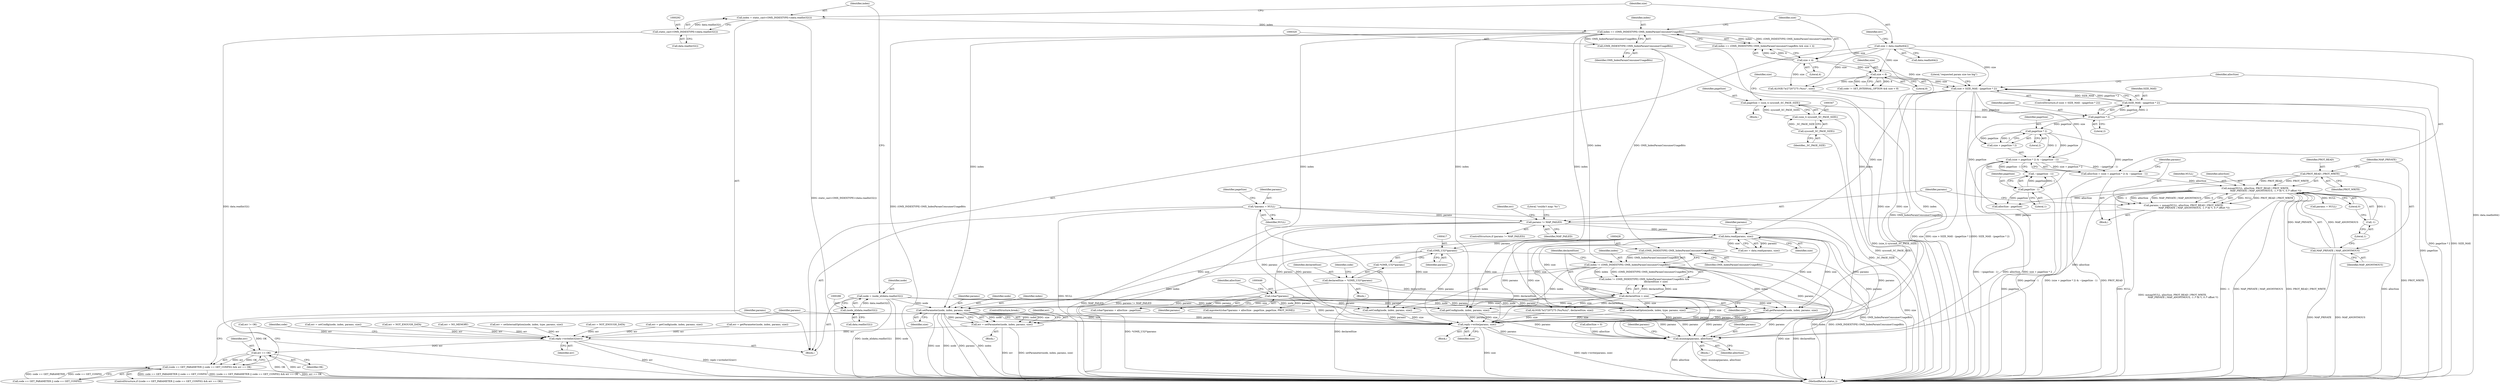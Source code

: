 digraph "0_Android_db829699d3293f254a7387894303451a91278986@pointer" {
"1000468" [label="(Call,setParameter(node, index, params, size))"];
"1000283" [label="(Call,node = (node_id)data.readInt32())"];
"1000285" [label="(Call,(node_id)data.readInt32())"];
"1000317" [label="(Call,index == (OMX_INDEXTYPE) OMX_IndexParamConsumerUsageBits)"];
"1000289" [label="(Call,index = static_cast<OMX_INDEXTYPE>(data.readInt32()))"];
"1000291" [label="(Call,static_cast<OMX_INDEXTYPE>(data.readInt32()))"];
"1000319" [label="(Call,(OMX_INDEXTYPE) OMX_IndexParamConsumerUsageBits)"];
"1000425" [label="(Call,index != (OMX_INDEXTYPE) OMX_IndexParamConsumerUsageBits)"];
"1000427" [label="(Call,(OMX_INDEXTYPE) OMX_IndexParamConsumerUsageBits)"];
"1000445" [label="(Call,(char*)params)"];
"1000416" [label="(Call,(OMX_U32*)params)"];
"1000396" [label="(Call,data.read(params, size))"];
"1000390" [label="(Call,params != MAP_FAILED)"];
"1000375" [label="(Call,params = mmap(NULL, allocSize, PROT_READ | PROT_WRITE,\n                            MAP_PRIVATE | MAP_ANONYMOUS, -1 /* fd */, 0 /* offset */))"];
"1000377" [label="(Call,mmap(NULL, allocSize, PROT_READ | PROT_WRITE,\n                            MAP_PRIVATE | MAP_ANONYMOUS, -1 /* fd */, 0 /* offset */))"];
"1000363" [label="(Call,allocSize = (size + pageSize * 2) & ~(pageSize - 1))"];
"1000365" [label="(Call,(size + pageSize * 2) & ~(pageSize - 1))"];
"1000351" [label="(Call,size > SIZE_MAX - (pageSize * 2))"];
"1000295" [label="(Call,size = data.readInt64())"];
"1000329" [label="(Call,size < 8)"];
"1000322" [label="(Call,size < 4)"];
"1000353" [label="(Call,SIZE_MAX - (pageSize * 2))"];
"1000355" [label="(Call,pageSize * 2)"];
"1000344" [label="(Call,pageSize = (size_t) sysconf(_SC_PAGE_SIZE))"];
"1000346" [label="(Call,(size_t) sysconf(_SC_PAGE_SIZE))"];
"1000348" [label="(Call,sysconf(_SC_PAGE_SIZE))"];
"1000368" [label="(Call,pageSize * 2)"];
"1000371" [label="(Call,~(pageSize - 1))"];
"1000372" [label="(Call,pageSize - 1)"];
"1000380" [label="(Call,PROT_READ | PROT_WRITE)"];
"1000383" [label="(Call,MAP_PRIVATE | MAP_ANONYMOUS)"];
"1000386" [label="(Call,-1)"];
"1000303" [label="(Call,*params = NULL)"];
"1000430" [label="(Call,declaredSize > size)"];
"1000413" [label="(Call,declaredSize = *(OMX_U32*)params)"];
"1000466" [label="(Call,err = setParameter(node, index, params, size))"];
"1000517" [label="(Call,reply->writeInt32(err))"];
"1000528" [label="(Call,err == OK)"];
"1000520" [label="(Call,(code == GET_PARAMETER || code == GET_CONFIG) && err == OK)"];
"1000532" [label="(Call,reply->write(params, size))"];
"1000538" [label="(Call,munmap(params, allocSize))"];
"1000283" [label="(Call,node = (node_id)data.readInt32())"];
"1000400" [label="(Call,err != OK)"];
"1000388" [label="(Literal,0)"];
"1000385" [label="(Identifier,MAP_ANONYMOUS)"];
"1000443" [label="(Call,mprotect((char*)params + allocSize - pageSize, pageSize, PROT_NONE))"];
"1000523" [label="(Identifier,code)"];
"1000277" [label="(Block,)"];
"1000536" [label="(Identifier,params)"];
"1000416" [label="(Call,(OMX_U32*)params)"];
"1000386" [label="(Call,-1)"];
"1000484" [label="(Call,err = setConfig(node, index, params, size))"];
"1000357" [label="(Literal,2)"];
"1000369" [label="(Identifier,pageSize)"];
"1000364" [label="(Identifier,allocSize)"];
"1000472" [label="(Identifier,size)"];
"1000375" [label="(Call,params = mmap(NULL, allocSize, PROT_READ | PROT_WRITE,\n                            MAP_PRIVATE | MAP_ANONYMOUS, -1 /* fd */, 0 /* offset */))"];
"1000432" [label="(Identifier,size)"];
"1000473" [label="(ControlStructure,break;)"];
"1000519" [label="(ControlStructure,if ((code == GET_PARAMETER || code == GET_CONFIG) && err == OK))"];
"1000371" [label="(Call,~(pageSize - 1))"];
"1000362" [label="(Block,)"];
"1000297" [label="(Call,data.readInt64())"];
"1000325" [label="(Call,code != SET_INTERNAL_OPTION && size < 8)"];
"1000434" [label="(Call,ALOGE(\"b/27207275 (%u/%zu)\", declaredSize, size))"];
"1000308" [label="(Identifier,pageSize)"];
"1000470" [label="(Identifier,index)"];
"1000355" [label="(Call,pageSize * 2)"];
"1000426" [label="(Identifier,index)"];
"1000486" [label="(Call,setConfig(node, index, params, size))"];
"1000322" [label="(Call,size < 4)"];
"1000316" [label="(Call,index == (OMX_INDEXTYPE) OMX_IndexParamConsumerUsageBits && size < 4)"];
"1000520" [label="(Call,(code == GET_PARAMETER || code == GET_CONFIG) && err == OK)"];
"1000330" [label="(Identifier,size)"];
"1000299" [label="(Call,err = NOT_ENOUGH_DATA)"];
"1000541" [label="(Call,params = NULL)"];
"1000366" [label="(Call,size + pageSize * 2)"];
"1000517" [label="(Call,reply->writeInt32(err))"];
"1000329" [label="(Call,size < 8)"];
"1000542" [label="(Identifier,params)"];
"1000324" [label="(Literal,4)"];
"1000424" [label="(Call,index != (OMX_INDEXTYPE) OMX_IndexParamConsumerUsageBits &&\n                                declaredSize > size)"];
"1000381" [label="(Identifier,PROT_READ)"];
"1000333" [label="(Call,ALOGE(\"b/27207275 (%zu)\", size))"];
"1000429" [label="(Identifier,OMX_IndexParamConsumerUsageBits)"];
"1000537" [label="(Block,)"];
"1000418" [label="(Identifier,params)"];
"1000415" [label="(Call,*(OMX_U32*)params)"];
"1000392" [label="(Identifier,MAP_FAILED)"];
"1000341" [label="(Call,err = NO_MEMORY)"];
"1000500" [label="(Call,err = setInternalOption(node, index, type, params, size))"];
"1000345" [label="(Identifier,pageSize)"];
"1000376" [label="(Identifier,params)"];
"1000382" [label="(Identifier,PROT_WRITE)"];
"1000384" [label="(Identifier,MAP_PRIVATE)"];
"1000387" [label="(Literal,1)"];
"1000323" [label="(Identifier,size)"];
"1000284" [label="(Identifier,node)"];
"1000352" [label="(Identifier,size)"];
"1000530" [label="(Identifier,OK)"];
"1000350" [label="(ControlStructure,if (size > SIZE_MAX - (pageSize * 2)))"];
"1000287" [label="(Call,data.readInt32())"];
"1000303" [label="(Call,*params = NULL)"];
"1000300" [label="(Identifier,err)"];
"1000396" [label="(Call,data.read(params, size))"];
"1000448" [label="(Call,allocSize - pageSize)"];
"1000305" [label="(Identifier,NULL)"];
"1000427" [label="(Call,(OMX_INDEXTYPE) OMX_IndexParamConsumerUsageBits)"];
"1000444" [label="(Call,(char*)params + allocSize - pageSize)"];
"1000540" [label="(Identifier,allocSize)"];
"1000379" [label="(Identifier,allocSize)"];
"1000459" [label="(Call,getParameter(node, index, params, size))"];
"1000532" [label="(Call,reply->write(params, size))"];
"1000409" [label="(Call,err = NOT_ENOUGH_DATA)"];
"1000455" [label="(Block,)"];
"1000285" [label="(Call,(node_id)data.readInt32())"];
"1000291" [label="(Call,static_cast<OMX_INDEXTYPE>(data.readInt32()))"];
"1000383" [label="(Call,MAP_PRIVATE | MAP_ANONYMOUS)"];
"1000380" [label="(Call,PROT_READ | PROT_WRITE)"];
"1000447" [label="(Identifier,params)"];
"1000521" [label="(Call,code == GET_PARAMETER || code == GET_CONFIG)"];
"1000377" [label="(Call,mmap(NULL, allocSize, PROT_READ | PROT_WRITE,\n                            MAP_PRIVATE | MAP_ANONYMOUS, -1 /* fd */, 0 /* offset */))"];
"1000534" [label="(Identifier,size)"];
"1000344" [label="(Call,pageSize = (size_t) sysconf(_SC_PAGE_SIZE))"];
"1000531" [label="(Block,)"];
"1000475" [label="(Call,err = getConfig(node, index, params, size))"];
"1000468" [label="(Call,setParameter(node, index, params, size))"];
"1001353" [label="(MethodReturn,status_t)"];
"1000374" [label="(Literal,1)"];
"1000318" [label="(Identifier,index)"];
"1000363" [label="(Call,allocSize = (size + pageSize * 2) & ~(pageSize - 1))"];
"1000431" [label="(Identifier,declaredSize)"];
"1000290" [label="(Identifier,index)"];
"1000351" [label="(Call,size > SIZE_MAX - (pageSize * 2))"];
"1000346" [label="(Call,(size_t) sysconf(_SC_PAGE_SIZE))"];
"1000518" [label="(Identifier,err)"];
"1000502" [label="(Call,setInternalOption(node, index, type, params, size))"];
"1000349" [label="(Identifier,_SC_PAGE_SIZE)"];
"1000538" [label="(Call,munmap(params, allocSize))"];
"1000293" [label="(Call,data.readInt32())"];
"1000539" [label="(Identifier,params)"];
"1000445" [label="(Call,(char*)params)"];
"1000304" [label="(Identifier,params)"];
"1000365" [label="(Call,(size + pageSize * 2) & ~(pageSize - 1))"];
"1000467" [label="(Identifier,err)"];
"1000394" [label="(Call,err = data.read(params, size))"];
"1000471" [label="(Identifier,params)"];
"1000449" [label="(Identifier,allocSize)"];
"1000391" [label="(Identifier,params)"];
"1000414" [label="(Identifier,declaredSize)"];
"1000529" [label="(Identifier,err)"];
"1000289" [label="(Call,index = static_cast<OMX_INDEXTYPE>(data.readInt32()))"];
"1000378" [label="(Identifier,NULL)"];
"1000477" [label="(Call,getConfig(node, index, params, size))"];
"1000348" [label="(Call,sysconf(_SC_PAGE_SIZE))"];
"1000321" [label="(Identifier,OMX_IndexParamConsumerUsageBits)"];
"1000372" [label="(Call,pageSize - 1)"];
"1000469" [label="(Identifier,node)"];
"1000389" [label="(ControlStructure,if (params != MAP_FAILED))"];
"1000368" [label="(Call,pageSize * 2)"];
"1000390" [label="(Call,params != MAP_FAILED)"];
"1000295" [label="(Call,size = data.readInt64())"];
"1000296" [label="(Identifier,size)"];
"1000354" [label="(Identifier,SIZE_MAX)"];
"1000514" [label="(Literal,\"couldn't map: %s\")"];
"1000408" [label="(Block,)"];
"1000311" [label="(Call,allocSize = 0)"];
"1000395" [label="(Identifier,err)"];
"1000397" [label="(Identifier,params)"];
"1000457" [label="(Call,err = getParameter(node, index, params, size))"];
"1000466" [label="(Call,err = setParameter(node, index, params, size))"];
"1000370" [label="(Literal,2)"];
"1000413" [label="(Call,declaredSize = *(OMX_U32*)params)"];
"1000356" [label="(Identifier,pageSize)"];
"1000528" [label="(Call,err == OK)"];
"1000425" [label="(Call,index != (OMX_INDEXTYPE) OMX_IndexParamConsumerUsageBits)"];
"1000373" [label="(Identifier,pageSize)"];
"1000319" [label="(Call,(OMX_INDEXTYPE) OMX_IndexParamConsumerUsageBits)"];
"1000331" [label="(Literal,8)"];
"1000430" [label="(Call,declaredSize > size)"];
"1000340" [label="(Block,)"];
"1000398" [label="(Identifier,size)"];
"1000360" [label="(Literal,\"requested param size too big\")"];
"1000317" [label="(Call,index == (OMX_INDEXTYPE) OMX_IndexParamConsumerUsageBits)"];
"1000422" [label="(Identifier,code)"];
"1000353" [label="(Call,SIZE_MAX - (pageSize * 2))"];
"1000533" [label="(Identifier,params)"];
"1000468" -> "1000466"  [label="AST: "];
"1000468" -> "1000472"  [label="CFG: "];
"1000469" -> "1000468"  [label="AST: "];
"1000470" -> "1000468"  [label="AST: "];
"1000471" -> "1000468"  [label="AST: "];
"1000472" -> "1000468"  [label="AST: "];
"1000466" -> "1000468"  [label="CFG: "];
"1000468" -> "1001353"  [label="DDG: size"];
"1000468" -> "1001353"  [label="DDG: node"];
"1000468" -> "1001353"  [label="DDG: params"];
"1000468" -> "1001353"  [label="DDG: index"];
"1000468" -> "1000466"  [label="DDG: node"];
"1000468" -> "1000466"  [label="DDG: index"];
"1000468" -> "1000466"  [label="DDG: params"];
"1000468" -> "1000466"  [label="DDG: size"];
"1000283" -> "1000468"  [label="DDG: node"];
"1000317" -> "1000468"  [label="DDG: index"];
"1000425" -> "1000468"  [label="DDG: index"];
"1000445" -> "1000468"  [label="DDG: params"];
"1000396" -> "1000468"  [label="DDG: size"];
"1000430" -> "1000468"  [label="DDG: size"];
"1000468" -> "1000532"  [label="DDG: params"];
"1000468" -> "1000532"  [label="DDG: size"];
"1000468" -> "1000538"  [label="DDG: params"];
"1000283" -> "1000277"  [label="AST: "];
"1000283" -> "1000285"  [label="CFG: "];
"1000284" -> "1000283"  [label="AST: "];
"1000285" -> "1000283"  [label="AST: "];
"1000290" -> "1000283"  [label="CFG: "];
"1000283" -> "1001353"  [label="DDG: (node_id)data.readInt32()"];
"1000283" -> "1001353"  [label="DDG: node"];
"1000285" -> "1000283"  [label="DDG: data.readInt32()"];
"1000283" -> "1000459"  [label="DDG: node"];
"1000283" -> "1000477"  [label="DDG: node"];
"1000283" -> "1000486"  [label="DDG: node"];
"1000283" -> "1000502"  [label="DDG: node"];
"1000285" -> "1000287"  [label="CFG: "];
"1000286" -> "1000285"  [label="AST: "];
"1000287" -> "1000285"  [label="AST: "];
"1000317" -> "1000316"  [label="AST: "];
"1000317" -> "1000319"  [label="CFG: "];
"1000318" -> "1000317"  [label="AST: "];
"1000319" -> "1000317"  [label="AST: "];
"1000323" -> "1000317"  [label="CFG: "];
"1000316" -> "1000317"  [label="CFG: "];
"1000317" -> "1001353"  [label="DDG: index"];
"1000317" -> "1001353"  [label="DDG: (OMX_INDEXTYPE) OMX_IndexParamConsumerUsageBits"];
"1000317" -> "1000316"  [label="DDG: index"];
"1000317" -> "1000316"  [label="DDG: (OMX_INDEXTYPE) OMX_IndexParamConsumerUsageBits"];
"1000289" -> "1000317"  [label="DDG: index"];
"1000319" -> "1000317"  [label="DDG: OMX_IndexParamConsumerUsageBits"];
"1000317" -> "1000425"  [label="DDG: index"];
"1000317" -> "1000459"  [label="DDG: index"];
"1000317" -> "1000477"  [label="DDG: index"];
"1000317" -> "1000486"  [label="DDG: index"];
"1000317" -> "1000502"  [label="DDG: index"];
"1000289" -> "1000277"  [label="AST: "];
"1000289" -> "1000291"  [label="CFG: "];
"1000290" -> "1000289"  [label="AST: "];
"1000291" -> "1000289"  [label="AST: "];
"1000296" -> "1000289"  [label="CFG: "];
"1000289" -> "1001353"  [label="DDG: static_cast<OMX_INDEXTYPE>(data.readInt32())"];
"1000291" -> "1000289"  [label="DDG: data.readInt32()"];
"1000291" -> "1000293"  [label="CFG: "];
"1000292" -> "1000291"  [label="AST: "];
"1000293" -> "1000291"  [label="AST: "];
"1000291" -> "1001353"  [label="DDG: data.readInt32()"];
"1000319" -> "1000321"  [label="CFG: "];
"1000320" -> "1000319"  [label="AST: "];
"1000321" -> "1000319"  [label="AST: "];
"1000319" -> "1001353"  [label="DDG: OMX_IndexParamConsumerUsageBits"];
"1000319" -> "1000427"  [label="DDG: OMX_IndexParamConsumerUsageBits"];
"1000425" -> "1000424"  [label="AST: "];
"1000425" -> "1000427"  [label="CFG: "];
"1000426" -> "1000425"  [label="AST: "];
"1000427" -> "1000425"  [label="AST: "];
"1000431" -> "1000425"  [label="CFG: "];
"1000424" -> "1000425"  [label="CFG: "];
"1000425" -> "1001353"  [label="DDG: (OMX_INDEXTYPE) OMX_IndexParamConsumerUsageBits"];
"1000425" -> "1001353"  [label="DDG: index"];
"1000425" -> "1000424"  [label="DDG: index"];
"1000425" -> "1000424"  [label="DDG: (OMX_INDEXTYPE) OMX_IndexParamConsumerUsageBits"];
"1000427" -> "1000425"  [label="DDG: OMX_IndexParamConsumerUsageBits"];
"1000425" -> "1000459"  [label="DDG: index"];
"1000425" -> "1000477"  [label="DDG: index"];
"1000425" -> "1000486"  [label="DDG: index"];
"1000425" -> "1000502"  [label="DDG: index"];
"1000427" -> "1000429"  [label="CFG: "];
"1000428" -> "1000427"  [label="AST: "];
"1000429" -> "1000427"  [label="AST: "];
"1000427" -> "1001353"  [label="DDG: OMX_IndexParamConsumerUsageBits"];
"1000445" -> "1000444"  [label="AST: "];
"1000445" -> "1000447"  [label="CFG: "];
"1000446" -> "1000445"  [label="AST: "];
"1000447" -> "1000445"  [label="AST: "];
"1000449" -> "1000445"  [label="CFG: "];
"1000445" -> "1000443"  [label="DDG: params"];
"1000445" -> "1000444"  [label="DDG: params"];
"1000416" -> "1000445"  [label="DDG: params"];
"1000445" -> "1000459"  [label="DDG: params"];
"1000445" -> "1000477"  [label="DDG: params"];
"1000445" -> "1000486"  [label="DDG: params"];
"1000445" -> "1000502"  [label="DDG: params"];
"1000445" -> "1000532"  [label="DDG: params"];
"1000445" -> "1000538"  [label="DDG: params"];
"1000416" -> "1000415"  [label="AST: "];
"1000416" -> "1000418"  [label="CFG: "];
"1000417" -> "1000416"  [label="AST: "];
"1000418" -> "1000416"  [label="AST: "];
"1000415" -> "1000416"  [label="CFG: "];
"1000396" -> "1000416"  [label="DDG: params"];
"1000416" -> "1000532"  [label="DDG: params"];
"1000416" -> "1000538"  [label="DDG: params"];
"1000396" -> "1000394"  [label="AST: "];
"1000396" -> "1000398"  [label="CFG: "];
"1000397" -> "1000396"  [label="AST: "];
"1000398" -> "1000396"  [label="AST: "];
"1000394" -> "1000396"  [label="CFG: "];
"1000396" -> "1001353"  [label="DDG: size"];
"1000396" -> "1000394"  [label="DDG: params"];
"1000396" -> "1000394"  [label="DDG: size"];
"1000390" -> "1000396"  [label="DDG: params"];
"1000351" -> "1000396"  [label="DDG: size"];
"1000396" -> "1000430"  [label="DDG: size"];
"1000396" -> "1000434"  [label="DDG: size"];
"1000396" -> "1000459"  [label="DDG: size"];
"1000396" -> "1000477"  [label="DDG: size"];
"1000396" -> "1000486"  [label="DDG: size"];
"1000396" -> "1000502"  [label="DDG: size"];
"1000396" -> "1000532"  [label="DDG: params"];
"1000396" -> "1000532"  [label="DDG: size"];
"1000396" -> "1000538"  [label="DDG: params"];
"1000390" -> "1000389"  [label="AST: "];
"1000390" -> "1000392"  [label="CFG: "];
"1000391" -> "1000390"  [label="AST: "];
"1000392" -> "1000390"  [label="AST: "];
"1000395" -> "1000390"  [label="CFG: "];
"1000514" -> "1000390"  [label="CFG: "];
"1000390" -> "1001353"  [label="DDG: MAP_FAILED"];
"1000390" -> "1001353"  [label="DDG: params != MAP_FAILED"];
"1000375" -> "1000390"  [label="DDG: params"];
"1000303" -> "1000390"  [label="DDG: params"];
"1000390" -> "1000532"  [label="DDG: params"];
"1000390" -> "1000538"  [label="DDG: params"];
"1000375" -> "1000362"  [label="AST: "];
"1000375" -> "1000377"  [label="CFG: "];
"1000376" -> "1000375"  [label="AST: "];
"1000377" -> "1000375"  [label="AST: "];
"1000391" -> "1000375"  [label="CFG: "];
"1000375" -> "1001353"  [label="DDG: mmap(NULL, allocSize, PROT_READ | PROT_WRITE,\n                            MAP_PRIVATE | MAP_ANONYMOUS, -1 /* fd */, 0 /* offset */)"];
"1000377" -> "1000375"  [label="DDG: NULL"];
"1000377" -> "1000375"  [label="DDG: PROT_READ | PROT_WRITE"];
"1000377" -> "1000375"  [label="DDG: -1"];
"1000377" -> "1000375"  [label="DDG: allocSize"];
"1000377" -> "1000375"  [label="DDG: MAP_PRIVATE | MAP_ANONYMOUS"];
"1000377" -> "1000375"  [label="DDG: 0"];
"1000377" -> "1000388"  [label="CFG: "];
"1000378" -> "1000377"  [label="AST: "];
"1000379" -> "1000377"  [label="AST: "];
"1000380" -> "1000377"  [label="AST: "];
"1000383" -> "1000377"  [label="AST: "];
"1000386" -> "1000377"  [label="AST: "];
"1000388" -> "1000377"  [label="AST: "];
"1000377" -> "1001353"  [label="DDG: MAP_PRIVATE | MAP_ANONYMOUS"];
"1000377" -> "1001353"  [label="DDG: PROT_READ | PROT_WRITE"];
"1000377" -> "1001353"  [label="DDG: allocSize"];
"1000377" -> "1001353"  [label="DDG: NULL"];
"1000377" -> "1001353"  [label="DDG: -1"];
"1000363" -> "1000377"  [label="DDG: allocSize"];
"1000380" -> "1000377"  [label="DDG: PROT_READ"];
"1000380" -> "1000377"  [label="DDG: PROT_WRITE"];
"1000383" -> "1000377"  [label="DDG: MAP_PRIVATE"];
"1000383" -> "1000377"  [label="DDG: MAP_ANONYMOUS"];
"1000386" -> "1000377"  [label="DDG: 1"];
"1000377" -> "1000448"  [label="DDG: allocSize"];
"1000377" -> "1000538"  [label="DDG: allocSize"];
"1000377" -> "1000541"  [label="DDG: NULL"];
"1000363" -> "1000362"  [label="AST: "];
"1000363" -> "1000365"  [label="CFG: "];
"1000364" -> "1000363"  [label="AST: "];
"1000365" -> "1000363"  [label="AST: "];
"1000376" -> "1000363"  [label="CFG: "];
"1000363" -> "1001353"  [label="DDG: (size + pageSize * 2) & ~(pageSize - 1)"];
"1000365" -> "1000363"  [label="DDG: size + pageSize * 2"];
"1000365" -> "1000363"  [label="DDG: ~(pageSize - 1)"];
"1000365" -> "1000371"  [label="CFG: "];
"1000366" -> "1000365"  [label="AST: "];
"1000371" -> "1000365"  [label="AST: "];
"1000365" -> "1001353"  [label="DDG: size + pageSize * 2"];
"1000365" -> "1001353"  [label="DDG: ~(pageSize - 1)"];
"1000351" -> "1000365"  [label="DDG: size"];
"1000368" -> "1000365"  [label="DDG: pageSize"];
"1000368" -> "1000365"  [label="DDG: 2"];
"1000371" -> "1000365"  [label="DDG: pageSize - 1"];
"1000351" -> "1000350"  [label="AST: "];
"1000351" -> "1000353"  [label="CFG: "];
"1000352" -> "1000351"  [label="AST: "];
"1000353" -> "1000351"  [label="AST: "];
"1000360" -> "1000351"  [label="CFG: "];
"1000364" -> "1000351"  [label="CFG: "];
"1000351" -> "1001353"  [label="DDG: size > SIZE_MAX - (pageSize * 2)"];
"1000351" -> "1001353"  [label="DDG: SIZE_MAX - (pageSize * 2)"];
"1000351" -> "1001353"  [label="DDG: size"];
"1000295" -> "1000351"  [label="DDG: size"];
"1000329" -> "1000351"  [label="DDG: size"];
"1000322" -> "1000351"  [label="DDG: size"];
"1000353" -> "1000351"  [label="DDG: SIZE_MAX"];
"1000353" -> "1000351"  [label="DDG: pageSize * 2"];
"1000351" -> "1000366"  [label="DDG: size"];
"1000351" -> "1000532"  [label="DDG: size"];
"1000295" -> "1000277"  [label="AST: "];
"1000295" -> "1000297"  [label="CFG: "];
"1000296" -> "1000295"  [label="AST: "];
"1000297" -> "1000295"  [label="AST: "];
"1000300" -> "1000295"  [label="CFG: "];
"1000295" -> "1001353"  [label="DDG: data.readInt64()"];
"1000295" -> "1000322"  [label="DDG: size"];
"1000295" -> "1000329"  [label="DDG: size"];
"1000295" -> "1000333"  [label="DDG: size"];
"1000329" -> "1000325"  [label="AST: "];
"1000329" -> "1000331"  [label="CFG: "];
"1000330" -> "1000329"  [label="AST: "];
"1000331" -> "1000329"  [label="AST: "];
"1000325" -> "1000329"  [label="CFG: "];
"1000329" -> "1000325"  [label="DDG: size"];
"1000329" -> "1000325"  [label="DDG: 8"];
"1000322" -> "1000329"  [label="DDG: size"];
"1000329" -> "1000333"  [label="DDG: size"];
"1000322" -> "1000316"  [label="AST: "];
"1000322" -> "1000324"  [label="CFG: "];
"1000323" -> "1000322"  [label="AST: "];
"1000324" -> "1000322"  [label="AST: "];
"1000316" -> "1000322"  [label="CFG: "];
"1000322" -> "1000316"  [label="DDG: size"];
"1000322" -> "1000316"  [label="DDG: 4"];
"1000322" -> "1000333"  [label="DDG: size"];
"1000353" -> "1000355"  [label="CFG: "];
"1000354" -> "1000353"  [label="AST: "];
"1000355" -> "1000353"  [label="AST: "];
"1000353" -> "1001353"  [label="DDG: SIZE_MAX"];
"1000353" -> "1001353"  [label="DDG: pageSize * 2"];
"1000355" -> "1000353"  [label="DDG: pageSize"];
"1000355" -> "1000353"  [label="DDG: 2"];
"1000355" -> "1000357"  [label="CFG: "];
"1000356" -> "1000355"  [label="AST: "];
"1000357" -> "1000355"  [label="AST: "];
"1000355" -> "1001353"  [label="DDG: pageSize"];
"1000344" -> "1000355"  [label="DDG: pageSize"];
"1000355" -> "1000368"  [label="DDG: pageSize"];
"1000355" -> "1000448"  [label="DDG: pageSize"];
"1000344" -> "1000340"  [label="AST: "];
"1000344" -> "1000346"  [label="CFG: "];
"1000345" -> "1000344"  [label="AST: "];
"1000346" -> "1000344"  [label="AST: "];
"1000352" -> "1000344"  [label="CFG: "];
"1000344" -> "1001353"  [label="DDG: (size_t) sysconf(_SC_PAGE_SIZE)"];
"1000346" -> "1000344"  [label="DDG: sysconf(_SC_PAGE_SIZE)"];
"1000346" -> "1000348"  [label="CFG: "];
"1000347" -> "1000346"  [label="AST: "];
"1000348" -> "1000346"  [label="AST: "];
"1000346" -> "1001353"  [label="DDG: sysconf(_SC_PAGE_SIZE)"];
"1000348" -> "1000346"  [label="DDG: _SC_PAGE_SIZE"];
"1000348" -> "1000349"  [label="CFG: "];
"1000349" -> "1000348"  [label="AST: "];
"1000348" -> "1001353"  [label="DDG: _SC_PAGE_SIZE"];
"1000368" -> "1000366"  [label="AST: "];
"1000368" -> "1000370"  [label="CFG: "];
"1000369" -> "1000368"  [label="AST: "];
"1000370" -> "1000368"  [label="AST: "];
"1000366" -> "1000368"  [label="CFG: "];
"1000368" -> "1000366"  [label="DDG: pageSize"];
"1000368" -> "1000366"  [label="DDG: 2"];
"1000368" -> "1000372"  [label="DDG: pageSize"];
"1000371" -> "1000372"  [label="CFG: "];
"1000372" -> "1000371"  [label="AST: "];
"1000371" -> "1001353"  [label="DDG: pageSize - 1"];
"1000372" -> "1000371"  [label="DDG: pageSize"];
"1000372" -> "1000371"  [label="DDG: 1"];
"1000372" -> "1000374"  [label="CFG: "];
"1000373" -> "1000372"  [label="AST: "];
"1000374" -> "1000372"  [label="AST: "];
"1000372" -> "1001353"  [label="DDG: pageSize"];
"1000372" -> "1000448"  [label="DDG: pageSize"];
"1000380" -> "1000382"  [label="CFG: "];
"1000381" -> "1000380"  [label="AST: "];
"1000382" -> "1000380"  [label="AST: "];
"1000384" -> "1000380"  [label="CFG: "];
"1000380" -> "1001353"  [label="DDG: PROT_WRITE"];
"1000380" -> "1001353"  [label="DDG: PROT_READ"];
"1000383" -> "1000385"  [label="CFG: "];
"1000384" -> "1000383"  [label="AST: "];
"1000385" -> "1000383"  [label="AST: "];
"1000387" -> "1000383"  [label="CFG: "];
"1000383" -> "1001353"  [label="DDG: MAP_PRIVATE"];
"1000383" -> "1001353"  [label="DDG: MAP_ANONYMOUS"];
"1000386" -> "1000387"  [label="CFG: "];
"1000387" -> "1000386"  [label="AST: "];
"1000388" -> "1000386"  [label="CFG: "];
"1000303" -> "1000277"  [label="AST: "];
"1000303" -> "1000305"  [label="CFG: "];
"1000304" -> "1000303"  [label="AST: "];
"1000305" -> "1000303"  [label="AST: "];
"1000308" -> "1000303"  [label="CFG: "];
"1000303" -> "1001353"  [label="DDG: NULL"];
"1000303" -> "1000532"  [label="DDG: params"];
"1000303" -> "1000538"  [label="DDG: params"];
"1000430" -> "1000424"  [label="AST: "];
"1000430" -> "1000432"  [label="CFG: "];
"1000431" -> "1000430"  [label="AST: "];
"1000432" -> "1000430"  [label="AST: "];
"1000424" -> "1000430"  [label="CFG: "];
"1000430" -> "1001353"  [label="DDG: size"];
"1000430" -> "1001353"  [label="DDG: declaredSize"];
"1000430" -> "1000424"  [label="DDG: declaredSize"];
"1000430" -> "1000424"  [label="DDG: size"];
"1000413" -> "1000430"  [label="DDG: declaredSize"];
"1000430" -> "1000434"  [label="DDG: declaredSize"];
"1000430" -> "1000434"  [label="DDG: size"];
"1000430" -> "1000459"  [label="DDG: size"];
"1000430" -> "1000477"  [label="DDG: size"];
"1000430" -> "1000486"  [label="DDG: size"];
"1000430" -> "1000502"  [label="DDG: size"];
"1000430" -> "1000532"  [label="DDG: size"];
"1000413" -> "1000408"  [label="AST: "];
"1000413" -> "1000415"  [label="CFG: "];
"1000414" -> "1000413"  [label="AST: "];
"1000415" -> "1000413"  [label="AST: "];
"1000422" -> "1000413"  [label="CFG: "];
"1000413" -> "1001353"  [label="DDG: declaredSize"];
"1000413" -> "1001353"  [label="DDG: *(OMX_U32*)params"];
"1000413" -> "1000434"  [label="DDG: declaredSize"];
"1000466" -> "1000455"  [label="AST: "];
"1000467" -> "1000466"  [label="AST: "];
"1000473" -> "1000466"  [label="CFG: "];
"1000466" -> "1001353"  [label="DDG: setParameter(node, index, params, size)"];
"1000466" -> "1001353"  [label="DDG: err"];
"1000466" -> "1000517"  [label="DDG: err"];
"1000517" -> "1000277"  [label="AST: "];
"1000517" -> "1000518"  [label="CFG: "];
"1000518" -> "1000517"  [label="AST: "];
"1000523" -> "1000517"  [label="CFG: "];
"1000517" -> "1001353"  [label="DDG: err"];
"1000517" -> "1001353"  [label="DDG: reply->writeInt32(err)"];
"1000400" -> "1000517"  [label="DDG: err"];
"1000475" -> "1000517"  [label="DDG: err"];
"1000457" -> "1000517"  [label="DDG: err"];
"1000484" -> "1000517"  [label="DDG: err"];
"1000341" -> "1000517"  [label="DDG: err"];
"1000500" -> "1000517"  [label="DDG: err"];
"1000299" -> "1000517"  [label="DDG: err"];
"1000409" -> "1000517"  [label="DDG: err"];
"1000517" -> "1000528"  [label="DDG: err"];
"1000528" -> "1000520"  [label="AST: "];
"1000528" -> "1000530"  [label="CFG: "];
"1000529" -> "1000528"  [label="AST: "];
"1000530" -> "1000528"  [label="AST: "];
"1000520" -> "1000528"  [label="CFG: "];
"1000528" -> "1001353"  [label="DDG: OK"];
"1000528" -> "1001353"  [label="DDG: err"];
"1000528" -> "1000520"  [label="DDG: err"];
"1000528" -> "1000520"  [label="DDG: OK"];
"1000400" -> "1000528"  [label="DDG: OK"];
"1000520" -> "1000519"  [label="AST: "];
"1000520" -> "1000521"  [label="CFG: "];
"1000521" -> "1000520"  [label="AST: "];
"1000533" -> "1000520"  [label="CFG: "];
"1000536" -> "1000520"  [label="CFG: "];
"1000520" -> "1001353"  [label="DDG: (code == GET_PARAMETER || code == GET_CONFIG) && err == OK"];
"1000520" -> "1001353"  [label="DDG: err == OK"];
"1000520" -> "1001353"  [label="DDG: code == GET_PARAMETER || code == GET_CONFIG"];
"1000521" -> "1000520"  [label="DDG: code == GET_PARAMETER"];
"1000521" -> "1000520"  [label="DDG: code == GET_CONFIG"];
"1000532" -> "1000531"  [label="AST: "];
"1000532" -> "1000534"  [label="CFG: "];
"1000533" -> "1000532"  [label="AST: "];
"1000534" -> "1000532"  [label="AST: "];
"1000536" -> "1000532"  [label="CFG: "];
"1000532" -> "1001353"  [label="DDG: size"];
"1000532" -> "1001353"  [label="DDG: reply->write(params, size)"];
"1000477" -> "1000532"  [label="DDG: params"];
"1000477" -> "1000532"  [label="DDG: size"];
"1000459" -> "1000532"  [label="DDG: params"];
"1000459" -> "1000532"  [label="DDG: size"];
"1000502" -> "1000532"  [label="DDG: params"];
"1000502" -> "1000532"  [label="DDG: size"];
"1000486" -> "1000532"  [label="DDG: params"];
"1000486" -> "1000532"  [label="DDG: size"];
"1000434" -> "1000532"  [label="DDG: size"];
"1000333" -> "1000532"  [label="DDG: size"];
"1000532" -> "1000538"  [label="DDG: params"];
"1000538" -> "1000537"  [label="AST: "];
"1000538" -> "1000540"  [label="CFG: "];
"1000539" -> "1000538"  [label="AST: "];
"1000540" -> "1000538"  [label="AST: "];
"1000542" -> "1000538"  [label="CFG: "];
"1000538" -> "1001353"  [label="DDG: allocSize"];
"1000538" -> "1001353"  [label="DDG: munmap(params, allocSize)"];
"1000477" -> "1000538"  [label="DDG: params"];
"1000459" -> "1000538"  [label="DDG: params"];
"1000502" -> "1000538"  [label="DDG: params"];
"1000486" -> "1000538"  [label="DDG: params"];
"1000311" -> "1000538"  [label="DDG: allocSize"];
"1000448" -> "1000538"  [label="DDG: allocSize"];
}
